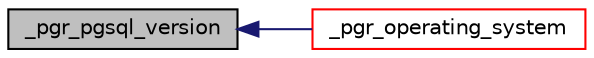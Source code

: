 digraph "_pgr_pgsql_version"
{
  edge [fontname="Helvetica",fontsize="10",labelfontname="Helvetica",labelfontsize="10"];
  node [fontname="Helvetica",fontsize="10",shape=record];
  rankdir="LR";
  Node71 [label="_pgr_pgsql_version",height=0.2,width=0.4,color="black", fillcolor="grey75", style="filled", fontcolor="black"];
  Node71 -> Node72 [dir="back",color="midnightblue",fontsize="10",style="solid",fontname="Helvetica"];
  Node72 [label="_pgr_operating_system",height=0.2,width=0.4,color="red", fillcolor="white", style="filled",URL="$__version_8c.html#afdfa69b9c1358add04bffb78eb092786"];
}
